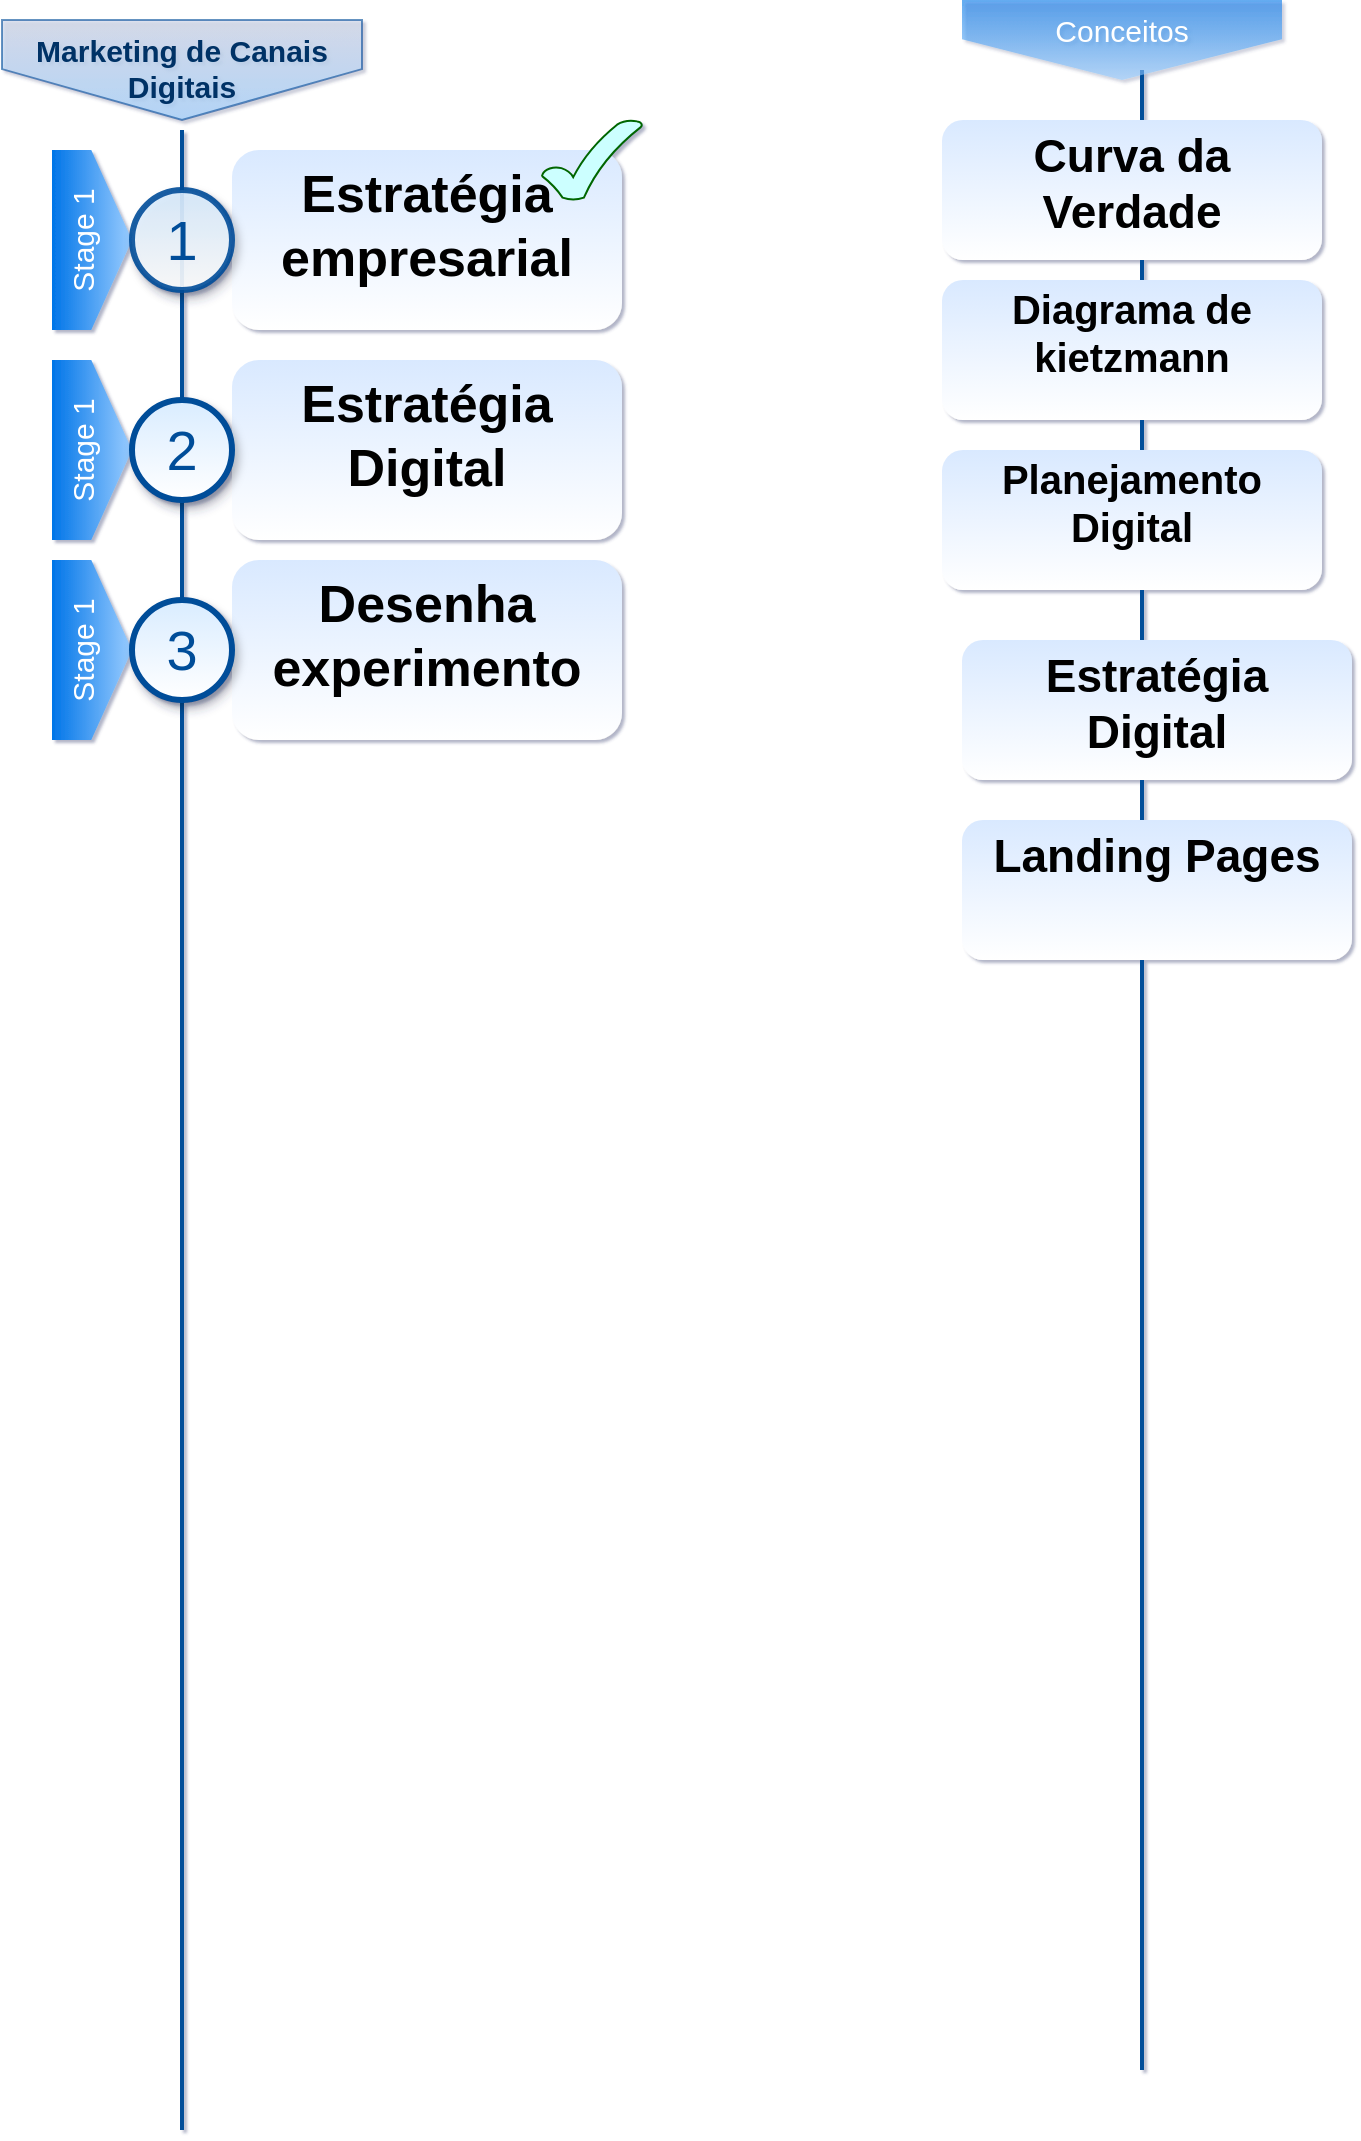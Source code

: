 <mxfile version="23.0.2" type="github">
  <diagram name="Page-1" id="82e54ff1-d628-8f03-85c4-9753963a91cd">
    <mxGraphModel dx="2049" dy="1103" grid="1" gridSize="10" guides="1" tooltips="1" connect="1" arrows="1" fold="1" page="1" pageScale="1" pageWidth="827" pageHeight="1169" background="#ffffff" math="0" shadow="1">
      <root>
        <mxCell id="0" />
        <mxCell id="1" parent="0" />
        <mxCell id="4ec97bd9e5d20128-1" value="" style="line;strokeWidth=2;html=1;fillColor=none;fontSize=28;fontColor=#004D99;strokeColor=#004D99;rotation=90;" parent="1" vertex="1">
          <mxGeometry x="100" y="580" width="1000" height="10" as="geometry" />
        </mxCell>
        <mxCell id="4ec97bd9e5d20128-5" value="Stage 1" style="shape=offPageConnector;whiteSpace=wrap;html=1;fillColor=#0075E8;fontSize=15;fontColor=#FFFFFF;size=0.509;verticalAlign=top;strokeColor=none;rotation=-90;gradientColor=#99CCFF;" parent="1" vertex="1">
          <mxGeometry x="30" y="150" width="90" height="40" as="geometry" />
        </mxCell>
        <mxCell id="4ec97bd9e5d20128-14" value="&lt;h1&gt;Estratégia empresarial&lt;/h1&gt;" style="text;html=1;spacing=5;spacingTop=-20;whiteSpace=wrap;overflow=hidden;strokeColor=none;strokeWidth=3;fillColor=#D9E9FF;fontSize=13;fontColor=#000000;align=center;rounded=1;gradientColor=#FFFFFF;" parent="1" vertex="1">
          <mxGeometry x="145" y="125" width="195" height="90" as="geometry" />
        </mxCell>
        <mxCell id="Ew5ookFaaCfGFcfzrvVE-5" value="&lt;font color=&quot;#003366&quot;&gt;&lt;b&gt;Marketing de Canais Digitais&lt;/b&gt;&lt;/font&gt;" style="shape=offPageConnector;whiteSpace=wrap;html=1;fillColor=#CCD4E8;fontSize=15;fontColor=#FFFFFF;size=0.509;verticalAlign=top;strokeColor=#004C99;rotation=0;gradientColor=#99CCFF;opacity=60;" vertex="1" parent="1">
          <mxGeometry x="30" y="60" width="180" height="50" as="geometry" />
        </mxCell>
        <UserObject label="&lt;h1 style=&quot;font-size: 23px;&quot;&gt;&lt;font style=&quot;font-size: 23px;&quot;&gt;Curva da Verdade&lt;/font&gt;&lt;/h1&gt;" link=" https://labdx.org/curva-da-verdade" linkTarget="_blank" id="Ew5ookFaaCfGFcfzrvVE-6">
          <mxCell style="text;html=1;spacing=5;spacingTop=-20;whiteSpace=wrap;overflow=hidden;strokeColor=none;strokeWidth=3;fillColor=#D9E9FF;fontSize=23;fontColor=#000000;align=center;rounded=1;gradientColor=#FFFFFF;" vertex="1" parent="1">
            <mxGeometry x="500" y="110" width="190" height="70" as="geometry" />
          </mxCell>
        </UserObject>
        <mxCell id="Ew5ookFaaCfGFcfzrvVE-7" value="Conceitos" style="shape=offPageConnector;whiteSpace=wrap;html=1;fillColor=#0075E8;fontSize=15;fontColor=#FFFFFF;size=0.509;verticalAlign=top;strokeColor=none;rotation=0;gradientColor=#99CCFF;opacity=60;" vertex="1" parent="1">
          <mxGeometry x="510" y="50" width="160" height="40" as="geometry" />
        </mxCell>
        <UserObject label="&lt;h1 style=&quot;font-size: 20px;&quot;&gt;Diagrama de kietzmann&lt;br style=&quot;font-size: 20px;&quot;&gt;&lt;/h1&gt;" link="https://labdx.org/diagrama-de-kietzmann" linkTarget="_blank" id="Ew5ookFaaCfGFcfzrvVE-9">
          <mxCell style="text;html=1;spacing=5;spacingTop=-20;whiteSpace=wrap;overflow=hidden;strokeColor=none;strokeWidth=3;fillColor=#D9E9FF;fontSize=20;fontColor=#000000;align=center;rounded=1;gradientColor=#FFFFFF;" vertex="1" parent="1">
            <mxGeometry x="500" y="190" width="190" height="70" as="geometry" />
          </mxCell>
        </UserObject>
        <mxCell id="Ew5ookFaaCfGFcfzrvVE-10" value="" style="verticalLabelPosition=bottom;verticalAlign=top;html=1;shape=mxgraph.basic.tick;fillColor=#CCFFFF;strokeColor=#006600;gradientColor=none;" vertex="1" parent="1">
          <mxGeometry x="300" y="110" width="50" height="40" as="geometry" />
        </mxCell>
        <mxCell id="Ew5ookFaaCfGFcfzrvVE-11" value="Stage 1" style="shape=offPageConnector;whiteSpace=wrap;html=1;fillColor=#0075E8;fontSize=15;fontColor=#FFFFFF;size=0.509;verticalAlign=top;strokeColor=none;rotation=-90;gradientColor=#99CCFF;" vertex="1" parent="1">
          <mxGeometry x="30" y="255" width="90" height="40" as="geometry" />
        </mxCell>
        <UserObject label="&lt;h1&gt;Estratégia Digital&lt;/h1&gt;" link="https://labdx.org/o-que-e-estrategia-digital" id="Ew5ookFaaCfGFcfzrvVE-12">
          <mxCell style="text;html=1;spacing=5;spacingTop=-20;whiteSpace=wrap;overflow=hidden;strokeColor=none;strokeWidth=3;fillColor=#D9E9FF;fontSize=13;fontColor=#000000;align=center;rounded=1;gradientColor=#FFFFFF;" vertex="1" parent="1">
            <mxGeometry x="145" y="230" width="195" height="90" as="geometry" />
          </mxCell>
        </UserObject>
        <mxCell id="Ew5ookFaaCfGFcfzrvVE-14" value="" style="line;strokeWidth=2;html=1;fillColor=none;fontSize=28;fontColor=#004D99;strokeColor=#004D99;rotation=90;" vertex="1" parent="1">
          <mxGeometry x="-380" y="610" width="1000" height="10" as="geometry" />
        </mxCell>
        <mxCell id="Ew5ookFaaCfGFcfzrvVE-13" value="2" style="ellipse;whiteSpace=wrap;html=1;fillColor=#D9ECFF;fontSize=28;fontColor=#004D99;strokeWidth=3;strokeColor=#004D99;gradientColor=#FFFFFF;shadow=1;" vertex="1" parent="1">
          <mxGeometry x="95" y="250" width="50" height="50" as="geometry" />
        </mxCell>
        <mxCell id="4ec97bd9e5d20128-9" value="1" style="ellipse;whiteSpace=wrap;html=1;fillColor=#D9ECFF;fontSize=28;fontColor=#004D99;strokeWidth=3;strokeColor=#004D99;gradientColor=#FFFFFF;shadow=1;opacity=90;" parent="1" vertex="1">
          <mxGeometry x="95" y="145" width="50" height="50" as="geometry" />
        </mxCell>
        <UserObject label="&lt;h1 style=&quot;font-size: 20px;&quot;&gt;Planejamento Digital&lt;br style=&quot;font-size: 20px;&quot;&gt;&lt;/h1&gt;" link="https://labdx.org/planejamento-digital" linkTarget="_blank" id="Ew5ookFaaCfGFcfzrvVE-17">
          <mxCell style="text;html=1;spacing=5;spacingTop=-20;whiteSpace=wrap;overflow=hidden;strokeColor=none;strokeWidth=3;fillColor=#D9E9FF;fontSize=20;fontColor=#000000;align=center;rounded=1;gradientColor=#FFFFFF;" vertex="1" parent="1">
            <mxGeometry x="500" y="275" width="190" height="70" as="geometry" />
          </mxCell>
        </UserObject>
        <UserObject label="&lt;h1 style=&quot;font-size: 23px;&quot;&gt;Estratégia Digital&lt;/h1&gt;" link="https://labdx.org/o-que-e-estrategia-digital" id="Ew5ookFaaCfGFcfzrvVE-18">
          <mxCell style="text;html=1;spacing=5;spacingTop=-20;whiteSpace=wrap;overflow=hidden;strokeColor=none;strokeWidth=3;fillColor=#D9E9FF;fontSize=23;fontColor=#000000;align=center;rounded=1;gradientColor=#FFFFFF;" vertex="1" parent="1">
            <mxGeometry x="510" y="370" width="195" height="70" as="geometry" />
          </mxCell>
        </UserObject>
        <UserObject label="&lt;h1 style=&quot;font-size: 23px;&quot;&gt;Landing Pages&lt;/h1&gt;" link="https://labdx.org/landing-pages" id="Ew5ookFaaCfGFcfzrvVE-19">
          <mxCell style="text;html=1;spacing=5;spacingTop=-20;whiteSpace=wrap;overflow=hidden;strokeColor=none;strokeWidth=3;fillColor=#D9E9FF;fontSize=23;fontColor=#000000;align=center;rounded=1;gradientColor=#FFFFFF;" vertex="1" parent="1">
            <mxGeometry x="510" y="460" width="195" height="70" as="geometry" />
          </mxCell>
        </UserObject>
        <mxCell id="Ew5ookFaaCfGFcfzrvVE-20" value="Stage 1" style="shape=offPageConnector;whiteSpace=wrap;html=1;fillColor=#0075E8;fontSize=15;fontColor=#FFFFFF;size=0.509;verticalAlign=top;strokeColor=none;rotation=-90;gradientColor=#99CCFF;" vertex="1" parent="1">
          <mxGeometry x="30" y="355" width="90" height="40" as="geometry" />
        </mxCell>
        <UserObject label="&lt;h1&gt;Desenha experimento&lt;/h1&gt;" link="https://labdx.org/o-que-e-estrategia-digital" id="Ew5ookFaaCfGFcfzrvVE-21">
          <mxCell style="text;html=1;spacing=5;spacingTop=-20;whiteSpace=wrap;overflow=hidden;strokeColor=none;strokeWidth=3;fillColor=#D9E9FF;fontSize=13;fontColor=#000000;align=center;rounded=1;gradientColor=#FFFFFF;" vertex="1" parent="1">
            <mxGeometry x="145" y="330" width="195" height="90" as="geometry" />
          </mxCell>
        </UserObject>
        <mxCell id="Ew5ookFaaCfGFcfzrvVE-22" value="3" style="ellipse;whiteSpace=wrap;html=1;fillColor=#D9ECFF;fontSize=28;fontColor=#004D99;strokeWidth=3;strokeColor=#004D99;gradientColor=#FFFFFF;shadow=1;" vertex="1" parent="1">
          <mxGeometry x="95" y="350" width="50" height="50" as="geometry" />
        </mxCell>
      </root>
    </mxGraphModel>
  </diagram>
</mxfile>
